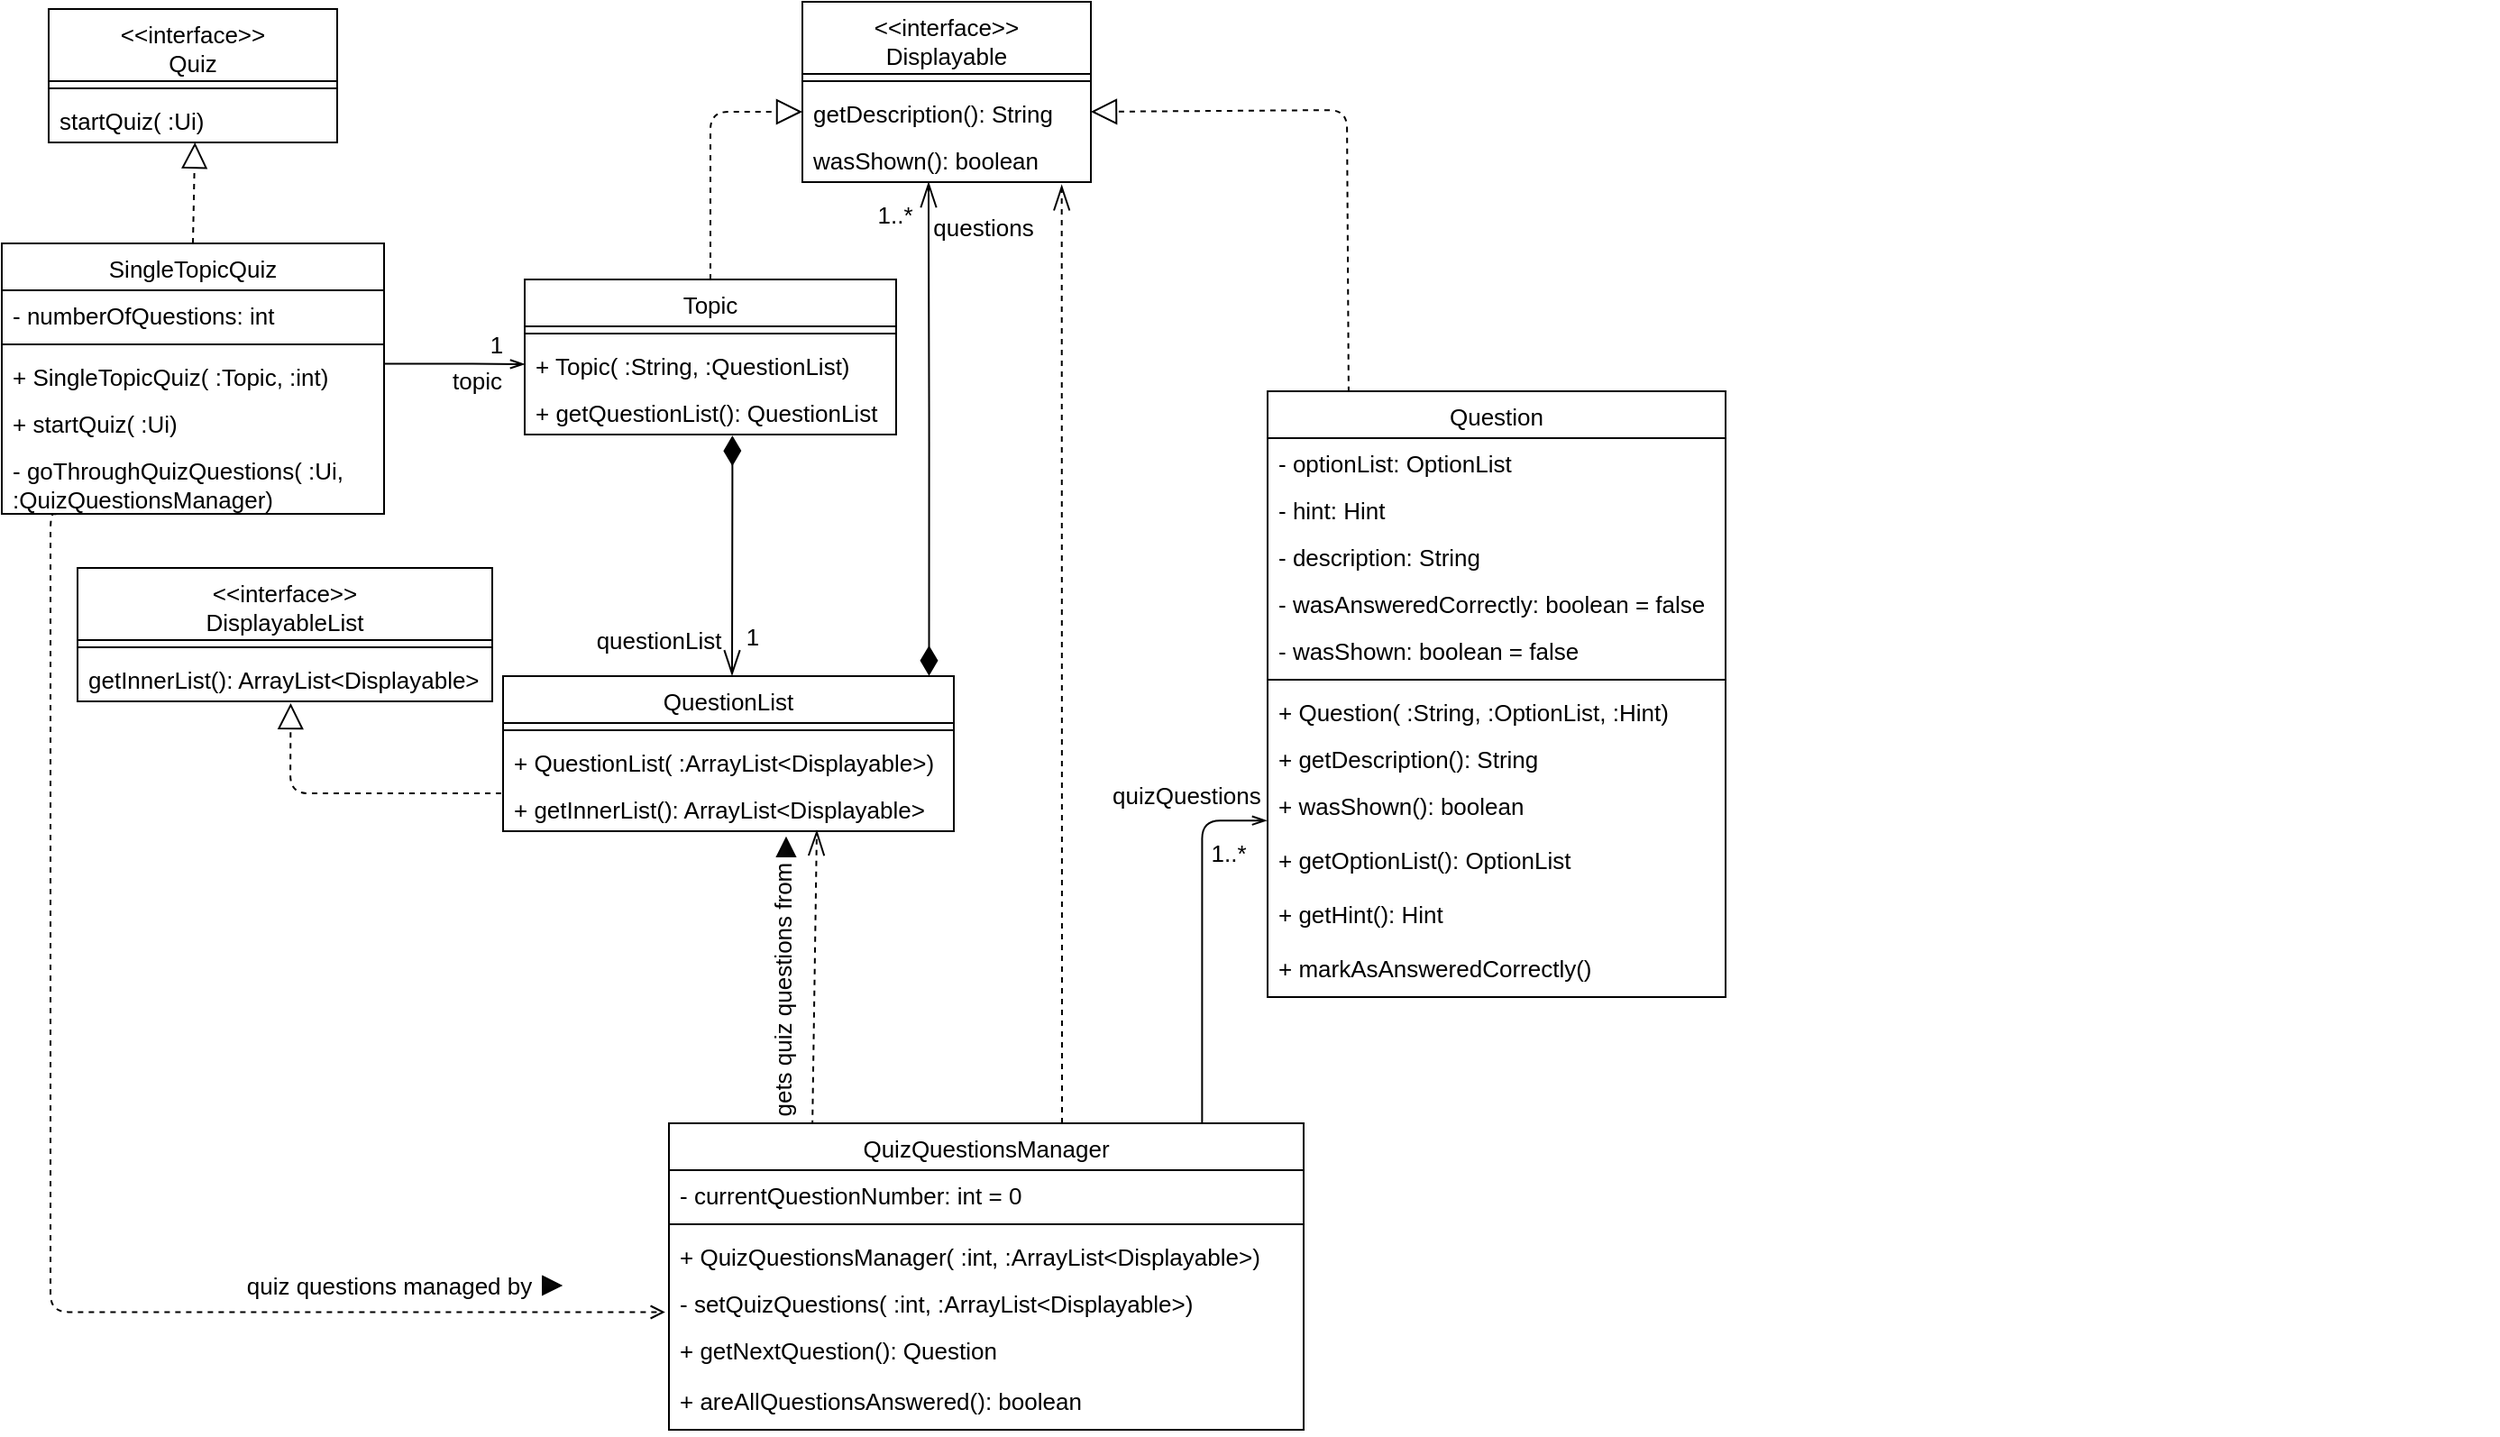 <mxfile version="13.8.5" type="device"><diagram id="C5RBs43oDa-KdzZeNtuy" name="Page-1"><mxGraphModel dx="834" dy="411" grid="1" gridSize="2" guides="1" tooltips="1" connect="1" arrows="1" fold="1" page="1" pageScale="1" pageWidth="1654" pageHeight="1169" math="0" shadow="0"><root><mxCell id="WIyWlLk6GJQsqaUBKTNV-0"/><mxCell id="WIyWlLk6GJQsqaUBKTNV-1" parent="WIyWlLk6GJQsqaUBKTNV-0"/><mxCell id="J0v8es6Bb80JNfwAWfhm-2" value="gets quiz questions from&amp;nbsp;" style="text;html=1;strokeColor=none;fillColor=none;align=center;verticalAlign=middle;whiteSpace=wrap;rounded=0;rotation=-90;fontSize=13;" parent="WIyWlLk6GJQsqaUBKTNV-1" vertex="1"><mxGeometry x="460" y="652" width="154" height="20" as="geometry"/></mxCell><mxCell id="hCrOwqqin3XkGVcHH9Dp-19" value="" style="endArrow=block;dashed=1;endFill=0;endSize=12;html=1;exitX=0.5;exitY=0;exitDx=0;exitDy=0;entryX=0.507;entryY=0.998;entryDx=0;entryDy=0;entryPerimeter=0;fontSize=13;" parent="WIyWlLk6GJQsqaUBKTNV-1" source="hCrOwqqin3XkGVcHH9Dp-11" target="hCrOwqqin3XkGVcHH9Dp-34" edge="1"><mxGeometry width="160" relative="1" as="geometry"><mxPoint x="-6" y="190" as="sourcePoint"/><mxPoint x="199" y="150" as="targetPoint"/></mxGeometry></mxCell><mxCell id="hCrOwqqin3XkGVcHH9Dp-24" value="" style="resizable=0;align=left;verticalAlign=bottom;labelBackgroundColor=none;fontSize=13;" parent="WIyWlLk6GJQsqaUBKTNV-1" connectable="0" vertex="1"><mxGeometry x="1488" y="494" as="geometry"/></mxCell><mxCell id="hCrOwqqin3XkGVcHH9Dp-36" value="topic&lt;br style=&quot;font-size: 13px;&quot;&gt;" style="endArrow=openThin;endFill=0;html=1;edgeStyle=orthogonalEdgeStyle;align=left;verticalAlign=top;fontSize=13;exitX=0.999;exitY=0.259;exitDx=0;exitDy=0;exitPerimeter=0;" parent="WIyWlLk6GJQsqaUBKTNV-1" target="hCrOwqqin3XkGVcHH9Dp-43" edge="1" source="hCrOwqqin3XkGVcHH9Dp-14"><mxGeometry x="-0.077" y="5" relative="1" as="geometry"><mxPoint x="294" y="310" as="sourcePoint"/><mxPoint x="404" y="330" as="targetPoint"/><Array as="points"/><mxPoint as="offset"/></mxGeometry></mxCell><mxCell id="hCrOwqqin3XkGVcHH9Dp-47" value="1" style="edgeLabel;html=1;align=center;verticalAlign=middle;resizable=0;points=[];fontSize=13;" parent="hCrOwqqin3XkGVcHH9Dp-36" vertex="1" connectable="0"><mxGeometry x="0.411" y="2" relative="1" as="geometry"><mxPoint x="7.17" y="-9" as="offset"/></mxGeometry></mxCell><mxCell id="hCrOwqqin3XkGVcHH9Dp-55" value="" style="endArrow=openThin;html=1;endSize=12;startArrow=diamondThin;startSize=14;startFill=1;edgeStyle=orthogonalEdgeStyle;align=left;verticalAlign=bottom;jumpSize=7;entryX=0.507;entryY=-0.003;entryDx=0;entryDy=0;endFill=0;strokeWidth=1;exitX=0.559;exitY=1.022;exitDx=0;exitDy=0;exitPerimeter=0;fontSize=13;entryPerimeter=0;" parent="WIyWlLk6GJQsqaUBKTNV-1" source="hCrOwqqin3XkGVcHH9Dp-48" target="hCrOwqqin3XkGVcHH9Dp-61" edge="1"><mxGeometry x="-1" y="3" relative="1" as="geometry"><mxPoint x="484" y="360" as="sourcePoint"/><mxPoint x="495" y="450" as="targetPoint"/><Array as="points"><mxPoint x="509" y="380"/><mxPoint x="509" y="380"/><mxPoint x="509" y="490"/></Array></mxGeometry></mxCell><mxCell id="hCrOwqqin3XkGVcHH9Dp-65" value="questionList" style="edgeLabel;html=1;align=center;verticalAlign=middle;resizable=0;points=[];fontSize=13;" parent="hCrOwqqin3XkGVcHH9Dp-55" vertex="1" connectable="0"><mxGeometry x="0.572" y="-2" relative="1" as="geometry"><mxPoint x="-39" y="8.57" as="offset"/></mxGeometry></mxCell><mxCell id="hCrOwqqin3XkGVcHH9Dp-77" value="1" style="edgeLabel;html=1;align=center;verticalAlign=middle;resizable=0;points=[];fontSize=13;" parent="hCrOwqqin3XkGVcHH9Dp-55" vertex="1" connectable="0"><mxGeometry x="0.651" y="-1" relative="1" as="geometry"><mxPoint x="12" y="1.33" as="offset"/></mxGeometry></mxCell><mxCell id="hCrOwqqin3XkGVcHH9Dp-89" value="" style="endArrow=openThin;endSize=12;dashed=1;html=1;strokeWidth=1;exitX=0.226;exitY=0.008;exitDx=0;exitDy=0;entryX=0.696;entryY=0.979;entryDx=0;entryDy=0;entryPerimeter=0;endFill=0;fontSize=13;exitPerimeter=0;" parent="WIyWlLk6GJQsqaUBKTNV-1" source="hCrOwqqin3XkGVcHH9Dp-82" target="hCrOwqqin3XkGVcHH9Dp-64" edge="1"><mxGeometry x="0.163" y="-16" width="160" relative="1" as="geometry"><mxPoint x="554" y="650" as="sourcePoint"/><mxPoint x="494" y="576" as="targetPoint"/><Array as="points"/><mxPoint as="offset"/></mxGeometry></mxCell><mxCell id="hCrOwqqin3XkGVcHH9Dp-98" value="" style="triangle;whiteSpace=wrap;html=1;gradientColor=#000000;fillColor=#0D0D0D;rotation=-90;strokeWidth=1;fontSize=13;" parent="WIyWlLk6GJQsqaUBKTNV-1" vertex="1"><mxGeometry x="534" y="580" width="10" height="10" as="geometry"/></mxCell><mxCell id="hCrOwqqin3XkGVcHH9Dp-178" value="&lt;&lt;interface&gt;&gt;&#10;Displayable" style="swimlane;fontStyle=0;align=center;verticalAlign=top;childLayout=stackLayout;horizontal=1;startSize=40;horizontalStack=0;resizeParent=1;resizeParentMax=0;resizeLast=0;collapsible=1;marginBottom=0;fontSize=13;" parent="WIyWlLk6GJQsqaUBKTNV-1" vertex="1"><mxGeometry x="548" y="116" width="160" height="100" as="geometry"/></mxCell><mxCell id="hCrOwqqin3XkGVcHH9Dp-179" value="" style="line;strokeWidth=1;fillColor=none;align=left;verticalAlign=middle;spacingTop=-1;spacingLeft=3;spacingRight=3;rotatable=0;labelPosition=right;points=[];portConstraint=eastwest;fontSize=13;" parent="hCrOwqqin3XkGVcHH9Dp-178" vertex="1"><mxGeometry y="40" width="160" height="8" as="geometry"/></mxCell><mxCell id="hCrOwqqin3XkGVcHH9Dp-180" value="getDescription(): String" style="text;strokeColor=none;fillColor=none;align=left;verticalAlign=top;spacingLeft=4;spacingRight=4;overflow=hidden;rotatable=0;points=[[0,0.5],[1,0.5]];portConstraint=eastwest;fontSize=13;" parent="hCrOwqqin3XkGVcHH9Dp-178" vertex="1"><mxGeometry y="48" width="160" height="26" as="geometry"/></mxCell><mxCell id="hCrOwqqin3XkGVcHH9Dp-182" value="wasShown(): boolean" style="text;strokeColor=none;fillColor=none;align=left;verticalAlign=top;spacingLeft=4;spacingRight=4;overflow=hidden;rotatable=0;points=[[0,0.5],[1,0.5]];portConstraint=eastwest;fontSize=13;" parent="hCrOwqqin3XkGVcHH9Dp-178" vertex="1"><mxGeometry y="74" width="160" height="26" as="geometry"/></mxCell><mxCell id="hCrOwqqin3XkGVcHH9Dp-107" value="quiz questions managed by" style="text;html=1;strokeColor=none;fillColor=none;align=center;verticalAlign=middle;whiteSpace=wrap;rounded=0;rotation=0;fontSize=13;" parent="WIyWlLk6GJQsqaUBKTNV-1" vertex="1"><mxGeometry x="226" y="818" width="186" height="20" as="geometry"/></mxCell><mxCell id="hCrOwqqin3XkGVcHH9Dp-110" value="" style="endArrow=open;endFill=0;html=1;edgeStyle=orthogonalEdgeStyle;align=left;verticalAlign=top;exitX=0.143;exitY=1.002;exitDx=0;exitDy=0;exitPerimeter=0;entryX=-0.006;entryY=0.721;entryDx=0;entryDy=0;entryPerimeter=0;dashed=1;fontSize=13;" parent="WIyWlLk6GJQsqaUBKTNV-1" source="hCrOwqqin3XkGVcHH9Dp-16" target="hCrOwqqin3XkGVcHH9Dp-86" edge="1"><mxGeometry x="0.882" y="-17" relative="1" as="geometry"><mxPoint x="172.0" y="370.0" as="sourcePoint"/><mxPoint x="381.32" y="843.786" as="targetPoint"/><Array as="points"><mxPoint x="131" y="843"/></Array><mxPoint as="offset"/></mxGeometry></mxCell><mxCell id="hCrOwqqin3XkGVcHH9Dp-162" value="quizQuestions" style="endArrow=openThin;endFill=0;html=1;edgeStyle=orthogonalEdgeStyle;align=left;verticalAlign=top;exitX=0.84;exitY=-0.003;exitDx=0;exitDy=0;exitPerimeter=0;entryX=-0.002;entryY=0.737;entryDx=0;entryDy=0;entryPerimeter=0;fontSize=13;" parent="WIyWlLk6GJQsqaUBKTNV-1" source="hCrOwqqin3XkGVcHH9Dp-82" target="hCrOwqqin3XkGVcHH9Dp-140" edge="1"><mxGeometry x="0.647" y="59" relative="1" as="geometry"><mxPoint x="856" y="692" as="sourcePoint"/><mxPoint x="1132" y="544" as="targetPoint"/><mxPoint x="-52" y="31" as="offset"/></mxGeometry></mxCell><mxCell id="hCrOwqqin3XkGVcHH9Dp-163" value="1..*" style="edgeLabel;html=1;align=center;verticalAlign=middle;resizable=0;points=[];fontSize=13;" parent="hCrOwqqin3XkGVcHH9Dp-162" vertex="1" connectable="0"><mxGeometry x="0.411" y="2" relative="1" as="geometry"><mxPoint x="16.29" y="-6.29" as="offset"/></mxGeometry></mxCell><mxCell id="hCrOwqqin3XkGVcHH9Dp-11" value="SingleTopicQuiz" style="swimlane;fontStyle=0;align=center;verticalAlign=top;childLayout=stackLayout;horizontal=1;startSize=26;horizontalStack=0;resizeParent=1;resizeParentMax=0;resizeLast=0;collapsible=1;marginBottom=0;fontSize=13;" parent="WIyWlLk6GJQsqaUBKTNV-1" vertex="1"><mxGeometry x="104" y="250" width="212" height="150" as="geometry"/></mxCell><mxCell id="hCrOwqqin3XkGVcHH9Dp-12" value="- numberOfQuestions: int" style="text;strokeColor=none;fillColor=none;align=left;verticalAlign=top;spacingLeft=4;spacingRight=4;overflow=hidden;rotatable=0;points=[[0,0.5],[1,0.5]];portConstraint=eastwest;fontSize=13;" parent="hCrOwqqin3XkGVcHH9Dp-11" vertex="1"><mxGeometry y="26" width="212" height="26" as="geometry"/></mxCell><mxCell id="hCrOwqqin3XkGVcHH9Dp-13" value="" style="line;strokeWidth=1;fillColor=none;align=left;verticalAlign=middle;spacingTop=-1;spacingLeft=3;spacingRight=3;rotatable=0;labelPosition=right;points=[];portConstraint=eastwest;fontSize=13;" parent="hCrOwqqin3XkGVcHH9Dp-11" vertex="1"><mxGeometry y="52" width="212" height="8" as="geometry"/></mxCell><mxCell id="hCrOwqqin3XkGVcHH9Dp-14" value="+ SingleTopicQuiz( :Topic, :int)" style="text;strokeColor=none;fillColor=none;align=left;verticalAlign=top;spacingLeft=4;spacingRight=4;overflow=hidden;rotatable=0;points=[[0,0.5],[1,0.5]];portConstraint=eastwest;fontSize=13;" parent="hCrOwqqin3XkGVcHH9Dp-11" vertex="1"><mxGeometry y="60" width="212" height="26" as="geometry"/></mxCell><mxCell id="hCrOwqqin3XkGVcHH9Dp-15" value="+ startQuiz( :Ui)" style="text;strokeColor=none;fillColor=none;align=left;verticalAlign=top;spacingLeft=4;spacingRight=4;overflow=hidden;rotatable=0;points=[[0,0.5],[1,0.5]];portConstraint=eastwest;fontSize=13;" parent="hCrOwqqin3XkGVcHH9Dp-11" vertex="1"><mxGeometry y="86" width="212" height="26" as="geometry"/></mxCell><mxCell id="hCrOwqqin3XkGVcHH9Dp-16" value="- goThroughQuizQuestions( :Ui, &#10;:QuizQuestionsManager)" style="text;strokeColor=none;fillColor=none;align=left;verticalAlign=top;spacingLeft=4;spacingRight=4;overflow=hidden;rotatable=0;points=[[0,0.5],[1,0.5]];portConstraint=eastwest;fontSize=13;" parent="hCrOwqqin3XkGVcHH9Dp-11" vertex="1"><mxGeometry y="112" width="212" height="38" as="geometry"/></mxCell><mxCell id="hCrOwqqin3XkGVcHH9Dp-31" value="&lt;&lt;interface&gt;&gt;&#10;Quiz" style="swimlane;fontStyle=0;align=center;verticalAlign=top;childLayout=stackLayout;horizontal=1;startSize=40;horizontalStack=0;resizeParent=1;resizeParentMax=0;resizeLast=0;collapsible=1;marginBottom=0;fontSize=13;" parent="WIyWlLk6GJQsqaUBKTNV-1" vertex="1"><mxGeometry x="130" y="120" width="160" height="74" as="geometry"/></mxCell><mxCell id="hCrOwqqin3XkGVcHH9Dp-33" value="" style="line;strokeWidth=1;fillColor=none;align=left;verticalAlign=middle;spacingTop=-1;spacingLeft=3;spacingRight=3;rotatable=0;labelPosition=right;points=[];portConstraint=eastwest;fontSize=13;" parent="hCrOwqqin3XkGVcHH9Dp-31" vertex="1"><mxGeometry y="40" width="160" height="8" as="geometry"/></mxCell><mxCell id="hCrOwqqin3XkGVcHH9Dp-34" value="startQuiz( :Ui)" style="text;strokeColor=none;fillColor=none;align=left;verticalAlign=top;spacingLeft=4;spacingRight=4;overflow=hidden;rotatable=0;points=[[0,0.5],[1,0.5]];portConstraint=eastwest;fontSize=13;" parent="hCrOwqqin3XkGVcHH9Dp-31" vertex="1"><mxGeometry y="48" width="160" height="26" as="geometry"/></mxCell><mxCell id="hCrOwqqin3XkGVcHH9Dp-40" value="Topic&#10;" style="swimlane;fontStyle=0;align=center;verticalAlign=top;childLayout=stackLayout;horizontal=1;startSize=26;horizontalStack=0;resizeParent=1;resizeParentMax=0;resizeLast=0;collapsible=1;marginBottom=0;fontSize=13;" parent="WIyWlLk6GJQsqaUBKTNV-1" vertex="1"><mxGeometry x="394" y="270" width="206" height="86" as="geometry"/></mxCell><mxCell id="hCrOwqqin3XkGVcHH9Dp-42" value="" style="line;strokeWidth=1;fillColor=none;align=left;verticalAlign=middle;spacingTop=-1;spacingLeft=3;spacingRight=3;rotatable=0;labelPosition=right;points=[];portConstraint=eastwest;fontSize=13;" parent="hCrOwqqin3XkGVcHH9Dp-40" vertex="1"><mxGeometry y="26" width="206" height="8" as="geometry"/></mxCell><mxCell id="hCrOwqqin3XkGVcHH9Dp-43" value="+ Topic( :String, :QuestionList)" style="text;strokeColor=none;fillColor=none;align=left;verticalAlign=top;spacingLeft=4;spacingRight=4;overflow=hidden;rotatable=0;points=[[0,0.5],[1,0.5]];portConstraint=eastwest;fontSize=13;" parent="hCrOwqqin3XkGVcHH9Dp-40" vertex="1"><mxGeometry y="34" width="206" height="26" as="geometry"/></mxCell><mxCell id="hCrOwqqin3XkGVcHH9Dp-48" value="+ getQuestionList(): QuestionList" style="text;strokeColor=none;fillColor=none;align=left;verticalAlign=top;spacingLeft=4;spacingRight=4;overflow=hidden;rotatable=0;points=[[0,0.5],[1,0.5]];portConstraint=eastwest;fontSize=13;" parent="hCrOwqqin3XkGVcHH9Dp-40" vertex="1"><mxGeometry y="60" width="206" height="26" as="geometry"/></mxCell><mxCell id="hCrOwqqin3XkGVcHH9Dp-61" value="QuestionList&#10;" style="swimlane;fontStyle=0;align=center;verticalAlign=top;childLayout=stackLayout;horizontal=1;startSize=26;horizontalStack=0;resizeParent=1;resizeParentMax=0;resizeLast=0;collapsible=1;marginBottom=0;fontSize=13;" parent="WIyWlLk6GJQsqaUBKTNV-1" vertex="1"><mxGeometry x="382" y="490" width="250" height="86" as="geometry"/></mxCell><mxCell id="hCrOwqqin3XkGVcHH9Dp-62" value="" style="line;strokeWidth=1;fillColor=none;align=left;verticalAlign=middle;spacingTop=-1;spacingLeft=3;spacingRight=3;rotatable=0;labelPosition=right;points=[];portConstraint=eastwest;fontSize=13;" parent="hCrOwqqin3XkGVcHH9Dp-61" vertex="1"><mxGeometry y="26" width="250" height="8" as="geometry"/></mxCell><mxCell id="hCrOwqqin3XkGVcHH9Dp-63" value="+ QuestionList( :ArrayList&lt;Displayable&gt;)" style="text;strokeColor=none;fillColor=none;align=left;verticalAlign=top;spacingLeft=4;spacingRight=4;overflow=hidden;rotatable=0;points=[[0,0.5],[1,0.5]];portConstraint=eastwest;fontSize=13;" parent="hCrOwqqin3XkGVcHH9Dp-61" vertex="1"><mxGeometry y="34" width="250" height="26" as="geometry"/></mxCell><mxCell id="hCrOwqqin3XkGVcHH9Dp-64" value="+ getInnerList(): ArrayList&lt;Displayable&gt;" style="text;strokeColor=none;fillColor=none;align=left;verticalAlign=top;spacingLeft=4;spacingRight=4;overflow=hidden;rotatable=0;points=[[0,0.5],[1,0.5]];portConstraint=eastwest;fontSize=13;" parent="hCrOwqqin3XkGVcHH9Dp-61" vertex="1"><mxGeometry y="60" width="250" height="26" as="geometry"/></mxCell><mxCell id="hCrOwqqin3XkGVcHH9Dp-183" value="" style="endArrow=block;dashed=1;endFill=0;endSize=12;html=1;exitX=0.5;exitY=0;exitDx=0;exitDy=0;entryX=0;entryY=0.5;entryDx=0;entryDy=0;fontSize=13;" parent="WIyWlLk6GJQsqaUBKTNV-1" source="hCrOwqqin3XkGVcHH9Dp-40" target="hCrOwqqin3XkGVcHH9Dp-180" edge="1"><mxGeometry width="160" relative="1" as="geometry"><mxPoint x="508" y="252" as="sourcePoint"/><mxPoint x="494" y="128" as="targetPoint"/><Array as="points"><mxPoint x="497" y="177"/></Array></mxGeometry></mxCell><mxCell id="hCrOwqqin3XkGVcHH9Dp-184" value="" style="endArrow=block;dashed=1;endFill=0;endSize=12;html=1;exitX=0.177;exitY=0.001;exitDx=0;exitDy=0;exitPerimeter=0;entryX=1;entryY=0.5;entryDx=0;entryDy=0;fontSize=13;" parent="WIyWlLk6GJQsqaUBKTNV-1" source="hCrOwqqin3XkGVcHH9Dp-135" target="hCrOwqqin3XkGVcHH9Dp-180" edge="1"><mxGeometry width="160" relative="1" as="geometry"><mxPoint x="1118" y="376" as="sourcePoint"/><mxPoint x="1122" y="132" as="targetPoint"/><Array as="points"><mxPoint x="850" y="176"/></Array></mxGeometry></mxCell><mxCell id="hCrOwqqin3XkGVcHH9Dp-187" value="" style="endArrow=openThin;html=1;endSize=12;startArrow=diamondThin;startSize=14;startFill=1;edgeStyle=orthogonalEdgeStyle;align=left;verticalAlign=bottom;jumpSize=7;endFill=0;strokeWidth=1;exitX=0.945;exitY=-0.001;exitDx=0;exitDy=0;exitPerimeter=0;fontSize=13;" parent="WIyWlLk6GJQsqaUBKTNV-1" source="hCrOwqqin3XkGVcHH9Dp-61" edge="1"><mxGeometry x="-1" y="3" relative="1" as="geometry"><mxPoint x="586.236" y="213.998" as="sourcePoint"/><mxPoint x="618" y="216" as="targetPoint"/><Array as="points"><mxPoint x="618" y="353"/><mxPoint x="618" y="353"/><mxPoint x="618" y="236"/></Array></mxGeometry></mxCell><mxCell id="hCrOwqqin3XkGVcHH9Dp-188" value="questions" style="edgeLabel;html=1;align=center;verticalAlign=middle;resizable=0;points=[];fontSize=13;" parent="hCrOwqqin3XkGVcHH9Dp-187" vertex="1" connectable="0"><mxGeometry x="0.572" y="-2" relative="1" as="geometry"><mxPoint x="28.0" y="-33.83" as="offset"/></mxGeometry></mxCell><mxCell id="hCrOwqqin3XkGVcHH9Dp-189" value="1..*" style="edgeLabel;html=1;align=center;verticalAlign=middle;resizable=0;points=[];fontSize=13;" parent="hCrOwqqin3XkGVcHH9Dp-187" vertex="1" connectable="0"><mxGeometry x="0.651" y="-1" relative="1" as="geometry"><mxPoint x="-20.52" y="-30.31" as="offset"/></mxGeometry></mxCell><mxCell id="hCrOwqqin3XkGVcHH9Dp-82" value="QuizQuestionsManager&#10;" style="swimlane;fontStyle=0;align=center;verticalAlign=top;childLayout=stackLayout;horizontal=1;startSize=26;horizontalStack=0;resizeParent=1;resizeParentMax=0;resizeLast=0;collapsible=1;marginBottom=0;fontSize=13;" parent="WIyWlLk6GJQsqaUBKTNV-1" vertex="1"><mxGeometry x="474" y="738" width="352" height="170" as="geometry"/></mxCell><mxCell id="hCrOwqqin3XkGVcHH9Dp-83" value="- currentQuestionNumber: int = 0" style="text;strokeColor=none;fillColor=none;align=left;verticalAlign=top;spacingLeft=4;spacingRight=4;overflow=hidden;rotatable=0;points=[[0,0.5],[1,0.5]];portConstraint=eastwest;fontSize=13;" parent="hCrOwqqin3XkGVcHH9Dp-82" vertex="1"><mxGeometry y="26" width="352" height="26" as="geometry"/></mxCell><mxCell id="hCrOwqqin3XkGVcHH9Dp-84" value="" style="line;strokeWidth=1;fillColor=none;align=left;verticalAlign=middle;spacingTop=-1;spacingLeft=3;spacingRight=3;rotatable=0;labelPosition=right;points=[];portConstraint=eastwest;fontSize=13;" parent="hCrOwqqin3XkGVcHH9Dp-82" vertex="1"><mxGeometry y="52" width="352" height="8" as="geometry"/></mxCell><mxCell id="hCrOwqqin3XkGVcHH9Dp-85" value="+ QuizQuestionsManager( :int, :ArrayList&lt;Displayable&gt;)" style="text;strokeColor=none;fillColor=none;align=left;verticalAlign=top;spacingLeft=4;spacingRight=4;overflow=hidden;rotatable=0;points=[[0,0.5],[1,0.5]];portConstraint=eastwest;fontSize=13;" parent="hCrOwqqin3XkGVcHH9Dp-82" vertex="1"><mxGeometry y="60" width="352" height="26" as="geometry"/></mxCell><mxCell id="hCrOwqqin3XkGVcHH9Dp-86" value="- setQuizQuestions( :int, :ArrayList&lt;Displayable&gt;)" style="text;strokeColor=none;fillColor=none;align=left;verticalAlign=top;spacingLeft=4;spacingRight=4;overflow=hidden;rotatable=0;points=[[0,0.5],[1,0.5]];portConstraint=eastwest;fontSize=13;" parent="hCrOwqqin3XkGVcHH9Dp-82" vertex="1"><mxGeometry y="86" width="352" height="26" as="geometry"/></mxCell><mxCell id="hCrOwqqin3XkGVcHH9Dp-87" value="+ getNextQuestion(): Question" style="text;strokeColor=none;fillColor=none;align=left;verticalAlign=top;spacingLeft=4;spacingRight=4;overflow=hidden;rotatable=0;points=[[0,0.5],[1,0.5]];portConstraint=eastwest;fontSize=13;" parent="hCrOwqqin3XkGVcHH9Dp-82" vertex="1"><mxGeometry y="112" width="352" height="28" as="geometry"/></mxCell><mxCell id="hCrOwqqin3XkGVcHH9Dp-88" value="+ areAllQuestionsAnswered(): boolean" style="text;strokeColor=none;fillColor=none;align=left;verticalAlign=top;spacingLeft=4;spacingRight=4;overflow=hidden;rotatable=0;points=[[0,0.5],[1,0.5]];portConstraint=eastwest;fontSize=13;" parent="hCrOwqqin3XkGVcHH9Dp-82" vertex="1"><mxGeometry y="140" width="352" height="30" as="geometry"/></mxCell><mxCell id="hCrOwqqin3XkGVcHH9Dp-196" value="" style="endArrow=openThin;endSize=12;dashed=1;html=1;strokeWidth=1;entryX=0.899;entryY=1.063;entryDx=0;entryDy=0;entryPerimeter=0;endFill=0;fontSize=13;" parent="WIyWlLk6GJQsqaUBKTNV-1" target="hCrOwqqin3XkGVcHH9Dp-182" edge="1"><mxGeometry x="0.163" y="-16" width="160" relative="1" as="geometry"><mxPoint x="692" y="738" as="sourcePoint"/><mxPoint x="656.08" y="574.004" as="targetPoint"/><Array as="points"/><mxPoint as="offset"/></mxGeometry></mxCell><mxCell id="hCrOwqqin3XkGVcHH9Dp-113" value="&lt;&lt;interface&gt;&gt;&#10;DisplayableList" style="swimlane;fontStyle=0;align=center;verticalAlign=top;childLayout=stackLayout;horizontal=1;startSize=40;horizontalStack=0;resizeParent=1;resizeParentMax=0;resizeLast=0;collapsible=1;marginBottom=0;fontSize=13;" parent="WIyWlLk6GJQsqaUBKTNV-1" vertex="1"><mxGeometry x="146" y="430" width="230" height="74" as="geometry"/></mxCell><mxCell id="hCrOwqqin3XkGVcHH9Dp-114" value="" style="line;strokeWidth=1;fillColor=none;align=left;verticalAlign=middle;spacingTop=-1;spacingLeft=3;spacingRight=3;rotatable=0;labelPosition=right;points=[];portConstraint=eastwest;fontSize=13;" parent="hCrOwqqin3XkGVcHH9Dp-113" vertex="1"><mxGeometry y="40" width="230" height="8" as="geometry"/></mxCell><mxCell id="hCrOwqqin3XkGVcHH9Dp-115" value="getInnerList(): ArrayList&lt;Displayable&gt;" style="text;strokeColor=none;fillColor=none;align=left;verticalAlign=top;spacingLeft=4;spacingRight=4;overflow=hidden;rotatable=0;points=[[0,0.5],[1,0.5]];portConstraint=eastwest;fontSize=13;" parent="hCrOwqqin3XkGVcHH9Dp-113" vertex="1"><mxGeometry y="48" width="230" height="26" as="geometry"/></mxCell><mxCell id="hCrOwqqin3XkGVcHH9Dp-199" value="" style="endArrow=block;dashed=1;endFill=0;endSize=12;html=1;entryX=0.514;entryY=1.037;entryDx=0;entryDy=0;entryPerimeter=0;fontSize=13;" parent="WIyWlLk6GJQsqaUBKTNV-1" target="hCrOwqqin3XkGVcHH9Dp-115" edge="1"><mxGeometry width="160" relative="1" as="geometry"><mxPoint x="381" y="555" as="sourcePoint"/><mxPoint x="276" y="486" as="targetPoint"/><Array as="points"><mxPoint x="264" y="555"/></Array></mxGeometry></mxCell><mxCell id="hCrOwqqin3XkGVcHH9Dp-135" value="Question&#10;" style="swimlane;fontStyle=0;align=center;verticalAlign=top;childLayout=stackLayout;horizontal=1;startSize=26;horizontalStack=0;resizeParent=1;resizeParentMax=0;resizeLast=0;collapsible=1;marginBottom=0;fontSize=13;" parent="WIyWlLk6GJQsqaUBKTNV-1" vertex="1"><mxGeometry x="806" y="332" width="254" height="336" as="geometry"/></mxCell><mxCell id="hCrOwqqin3XkGVcHH9Dp-194" value="- optionList: OptionList" style="text;strokeColor=none;fillColor=none;align=left;verticalAlign=top;spacingLeft=4;spacingRight=4;overflow=hidden;rotatable=0;points=[[0,0.5],[1,0.5]];portConstraint=eastwest;fontSize=13;" parent="hCrOwqqin3XkGVcHH9Dp-135" vertex="1"><mxGeometry y="26" width="254" height="26" as="geometry"/></mxCell><mxCell id="hCrOwqqin3XkGVcHH9Dp-195" value="- hint: Hint" style="text;strokeColor=none;fillColor=none;align=left;verticalAlign=top;spacingLeft=4;spacingRight=4;overflow=hidden;rotatable=0;points=[[0,0.5],[1,0.5]];portConstraint=eastwest;fontSize=13;" parent="hCrOwqqin3XkGVcHH9Dp-135" vertex="1"><mxGeometry y="52" width="254" height="26" as="geometry"/></mxCell><mxCell id="hCrOwqqin3XkGVcHH9Dp-136" value="- description: String" style="text;strokeColor=none;fillColor=none;align=left;verticalAlign=top;spacingLeft=4;spacingRight=4;overflow=hidden;rotatable=0;points=[[0,0.5],[1,0.5]];portConstraint=eastwest;fontSize=13;" parent="hCrOwqqin3XkGVcHH9Dp-135" vertex="1"><mxGeometry y="78" width="254" height="26" as="geometry"/></mxCell><mxCell id="hCrOwqqin3XkGVcHH9Dp-141" value="- wasAnsweredCorrectly: boolean = false" style="text;strokeColor=none;fillColor=none;align=left;verticalAlign=top;spacingLeft=4;spacingRight=4;overflow=hidden;rotatable=0;points=[[0,0.5],[1,0.5]];portConstraint=eastwest;fontSize=13;" parent="hCrOwqqin3XkGVcHH9Dp-135" vertex="1"><mxGeometry y="104" width="254" height="26" as="geometry"/></mxCell><mxCell id="hCrOwqqin3XkGVcHH9Dp-142" value="- wasShown: boolean = false" style="text;strokeColor=none;fillColor=none;align=left;verticalAlign=top;spacingLeft=4;spacingRight=4;overflow=hidden;rotatable=0;points=[[0,0.5],[1,0.5]];portConstraint=eastwest;fontSize=13;" parent="hCrOwqqin3XkGVcHH9Dp-135" vertex="1"><mxGeometry y="130" width="254" height="26" as="geometry"/></mxCell><mxCell id="hCrOwqqin3XkGVcHH9Dp-137" value="" style="line;strokeWidth=1;fillColor=none;align=left;verticalAlign=middle;spacingTop=-1;spacingLeft=3;spacingRight=3;rotatable=0;labelPosition=right;points=[];portConstraint=eastwest;fontSize=13;" parent="hCrOwqqin3XkGVcHH9Dp-135" vertex="1"><mxGeometry y="156" width="254" height="8" as="geometry"/></mxCell><mxCell id="hCrOwqqin3XkGVcHH9Dp-138" value="+ Question( :String, :OptionList, :Hint)" style="text;strokeColor=none;fillColor=none;align=left;verticalAlign=top;spacingLeft=4;spacingRight=4;overflow=hidden;rotatable=0;points=[[0,0.5],[1,0.5]];portConstraint=eastwest;fontSize=13;" parent="hCrOwqqin3XkGVcHH9Dp-135" vertex="1"><mxGeometry y="164" width="254" height="26" as="geometry"/></mxCell><mxCell id="hCrOwqqin3XkGVcHH9Dp-139" value="+ getDescription(): String&#10;" style="text;strokeColor=none;fillColor=none;align=left;verticalAlign=top;spacingLeft=4;spacingRight=4;overflow=hidden;rotatable=0;points=[[0,0.5],[1,0.5]];portConstraint=eastwest;fontSize=13;" parent="hCrOwqqin3XkGVcHH9Dp-135" vertex="1"><mxGeometry y="190" width="254" height="26" as="geometry"/></mxCell><mxCell id="hCrOwqqin3XkGVcHH9Dp-140" value="+ wasShown(): boolean&#10;" style="text;strokeColor=none;fillColor=none;align=left;verticalAlign=top;spacingLeft=4;spacingRight=4;overflow=hidden;rotatable=0;points=[[0,0.5],[1,0.5]];portConstraint=eastwest;fontSize=13;" parent="hCrOwqqin3XkGVcHH9Dp-135" vertex="1"><mxGeometry y="216" width="254" height="30" as="geometry"/></mxCell><mxCell id="hCrOwqqin3XkGVcHH9Dp-143" value="+ getOptionList(): OptionList" style="text;strokeColor=none;fillColor=none;align=left;verticalAlign=top;spacingLeft=4;spacingRight=4;overflow=hidden;rotatable=0;points=[[0,0.5],[1,0.5]];portConstraint=eastwest;fontSize=13;" parent="hCrOwqqin3XkGVcHH9Dp-135" vertex="1"><mxGeometry y="246" width="254" height="30" as="geometry"/></mxCell><mxCell id="hCrOwqqin3XkGVcHH9Dp-144" value="+ getHint(): Hint" style="text;strokeColor=none;fillColor=none;align=left;verticalAlign=top;spacingLeft=4;spacingRight=4;overflow=hidden;rotatable=0;points=[[0,0.5],[1,0.5]];portConstraint=eastwest;fontSize=13;" parent="hCrOwqqin3XkGVcHH9Dp-135" vertex="1"><mxGeometry y="276" width="254" height="30" as="geometry"/></mxCell><mxCell id="hCrOwqqin3XkGVcHH9Dp-145" value="+ markAsAnsweredCorrectly()" style="text;strokeColor=none;fillColor=none;align=left;verticalAlign=top;spacingLeft=4;spacingRight=4;overflow=hidden;rotatable=0;points=[[0,0.5],[1,0.5]];portConstraint=eastwest;fontSize=13;" parent="hCrOwqqin3XkGVcHH9Dp-135" vertex="1"><mxGeometry y="306" width="254" height="30" as="geometry"/></mxCell><mxCell id="J0v8es6Bb80JNfwAWfhm-1" value="" style="triangle;whiteSpace=wrap;html=1;gradientColor=#000000;fillColor=#0D0D0D;rotation=0;strokeWidth=1;fontSize=13;" parent="WIyWlLk6GJQsqaUBKTNV-1" vertex="1"><mxGeometry x="404" y="823" width="10" height="10" as="geometry"/></mxCell></root></mxGraphModel></diagram></mxfile>